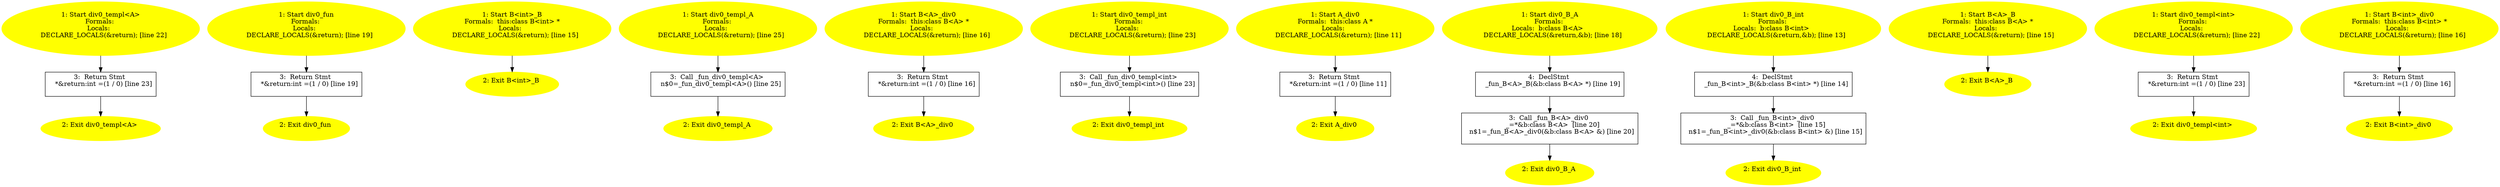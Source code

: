 /* @generated */
digraph iCFG {
"div0_templ<A>{d41d8cd98f00b204e9800998ecf8427e_Z10div0_templI1AEiv}.3baadb3ba3ae535eebf13f0f9b178f91_3" [label="3:  Return Stmt \n   *&return:int =(1 / 0) [line 23]\n " shape="box"]
	

	 "div0_templ<A>{d41d8cd98f00b204e9800998ecf8427e_Z10div0_templI1AEiv}.3baadb3ba3ae535eebf13f0f9b178f91_3" -> "div0_templ<A>{d41d8cd98f00b204e9800998ecf8427e_Z10div0_templI1AEiv}.3baadb3ba3ae535eebf13f0f9b178f91_2" ;
"div0_templ<A>{d41d8cd98f00b204e9800998ecf8427e_Z10div0_templI1AEiv}.3baadb3ba3ae535eebf13f0f9b178f91_2" [label="2: Exit div0_templ<A> \n  " color=yellow style=filled]
	

"div0_templ<A>{d41d8cd98f00b204e9800998ecf8427e_Z10div0_templI1AEiv}.3baadb3ba3ae535eebf13f0f9b178f91_1" [label="1: Start div0_templ<A>\nFormals: \nLocals:  \n   DECLARE_LOCALS(&return); [line 22]\n " color=yellow style=filled]
	

	 "div0_templ<A>{d41d8cd98f00b204e9800998ecf8427e_Z10div0_templI1AEiv}.3baadb3ba3ae535eebf13f0f9b178f91_1" -> "div0_templ<A>{d41d8cd98f00b204e9800998ecf8427e_Z10div0_templI1AEiv}.3baadb3ba3ae535eebf13f0f9b178f91_3" ;
"div0_fun{d41d8cd98f00b204e9800998ecf8427e_Z8div0_funv}.eb3bc7e27d70a5b78c6da6e74dc6539a_3" [label="3:  Return Stmt \n   *&return:int =(1 / 0) [line 19]\n " shape="box"]
	

	 "div0_fun{d41d8cd98f00b204e9800998ecf8427e_Z8div0_funv}.eb3bc7e27d70a5b78c6da6e74dc6539a_3" -> "div0_fun{d41d8cd98f00b204e9800998ecf8427e_Z8div0_funv}.eb3bc7e27d70a5b78c6da6e74dc6539a_2" ;
"div0_fun{d41d8cd98f00b204e9800998ecf8427e_Z8div0_funv}.eb3bc7e27d70a5b78c6da6e74dc6539a_2" [label="2: Exit div0_fun \n  " color=yellow style=filled]
	

"div0_fun{d41d8cd98f00b204e9800998ecf8427e_Z8div0_funv}.eb3bc7e27d70a5b78c6da6e74dc6539a_1" [label="1: Start div0_fun\nFormals: \nLocals:  \n   DECLARE_LOCALS(&return); [line 19]\n " color=yellow style=filled]
	

	 "div0_fun{d41d8cd98f00b204e9800998ecf8427e_Z8div0_funv}.eb3bc7e27d70a5b78c6da6e74dc6539a_1" -> "div0_fun{d41d8cd98f00b204e9800998ecf8427e_Z8div0_funv}.eb3bc7e27d70a5b78c6da6e74dc6539a_3" ;
"B<int>_B{_ZN1BIiEC1Ev}.0ea2ad6596256d0d6b6107dd3d2895ef_2" [label="2: Exit B<int>_B \n  " color=yellow style=filled]
	

"B<int>_B{_ZN1BIiEC1Ev}.0ea2ad6596256d0d6b6107dd3d2895ef_1" [label="1: Start B<int>_B\nFormals:  this:class B<int> *\nLocals:  \n   DECLARE_LOCALS(&return); [line 15]\n " color=yellow style=filled]
	

	 "B<int>_B{_ZN1BIiEC1Ev}.0ea2ad6596256d0d6b6107dd3d2895ef_1" -> "B<int>_B{_ZN1BIiEC1Ev}.0ea2ad6596256d0d6b6107dd3d2895ef_2" ;
"div0_templ_A{d41d8cd98f00b204e9800998ecf8427e_Z12div0_templ_Av}.fbdd336fe5f2a8f600ec90e39155757e_3" [label="3:  Call _fun_div0_templ<A> \n   n$0=_fun_div0_templ<A>() [line 25]\n " shape="box"]
	

	 "div0_templ_A{d41d8cd98f00b204e9800998ecf8427e_Z12div0_templ_Av}.fbdd336fe5f2a8f600ec90e39155757e_3" -> "div0_templ_A{d41d8cd98f00b204e9800998ecf8427e_Z12div0_templ_Av}.fbdd336fe5f2a8f600ec90e39155757e_2" ;
"div0_templ_A{d41d8cd98f00b204e9800998ecf8427e_Z12div0_templ_Av}.fbdd336fe5f2a8f600ec90e39155757e_2" [label="2: Exit div0_templ_A \n  " color=yellow style=filled]
	

"div0_templ_A{d41d8cd98f00b204e9800998ecf8427e_Z12div0_templ_Av}.fbdd336fe5f2a8f600ec90e39155757e_1" [label="1: Start div0_templ_A\nFormals: \nLocals:  \n   DECLARE_LOCALS(&return); [line 25]\n " color=yellow style=filled]
	

	 "div0_templ_A{d41d8cd98f00b204e9800998ecf8427e_Z12div0_templ_Av}.fbdd336fe5f2a8f600ec90e39155757e_1" -> "div0_templ_A{d41d8cd98f00b204e9800998ecf8427e_Z12div0_templ_Av}.fbdd336fe5f2a8f600ec90e39155757e_3" ;
"B<A>_div0(_ZN1BI1AE4div0Ev).f18868f324b2038b2d87c90f3ffeeee3_3" [label="3:  Return Stmt \n   *&return:int =(1 / 0) [line 16]\n " shape="box"]
	

	 "B<A>_div0(_ZN1BI1AE4div0Ev).f18868f324b2038b2d87c90f3ffeeee3_3" -> "B<A>_div0(_ZN1BI1AE4div0Ev).f18868f324b2038b2d87c90f3ffeeee3_2" ;
"B<A>_div0(_ZN1BI1AE4div0Ev).f18868f324b2038b2d87c90f3ffeeee3_2" [label="2: Exit B<A>_div0 \n  " color=yellow style=filled]
	

"B<A>_div0(_ZN1BI1AE4div0Ev).f18868f324b2038b2d87c90f3ffeeee3_1" [label="1: Start B<A>_div0\nFormals:  this:class B<A> *\nLocals:  \n   DECLARE_LOCALS(&return); [line 16]\n " color=yellow style=filled]
	

	 "B<A>_div0(_ZN1BI1AE4div0Ev).f18868f324b2038b2d87c90f3ffeeee3_1" -> "B<A>_div0(_ZN1BI1AE4div0Ev).f18868f324b2038b2d87c90f3ffeeee3_3" ;
"div0_templ_int{d41d8cd98f00b204e9800998ecf8427e_Z14div0_templ_intv}.c681b16aaa03c5a9e60ccab0486399d4_3" [label="3:  Call _fun_div0_templ<int> \n   n$0=_fun_div0_templ<int>() [line 23]\n " shape="box"]
	

	 "div0_templ_int{d41d8cd98f00b204e9800998ecf8427e_Z14div0_templ_intv}.c681b16aaa03c5a9e60ccab0486399d4_3" -> "div0_templ_int{d41d8cd98f00b204e9800998ecf8427e_Z14div0_templ_intv}.c681b16aaa03c5a9e60ccab0486399d4_2" ;
"div0_templ_int{d41d8cd98f00b204e9800998ecf8427e_Z14div0_templ_intv}.c681b16aaa03c5a9e60ccab0486399d4_2" [label="2: Exit div0_templ_int \n  " color=yellow style=filled]
	

"div0_templ_int{d41d8cd98f00b204e9800998ecf8427e_Z14div0_templ_intv}.c681b16aaa03c5a9e60ccab0486399d4_1" [label="1: Start div0_templ_int\nFormals: \nLocals:  \n   DECLARE_LOCALS(&return); [line 23]\n " color=yellow style=filled]
	

	 "div0_templ_int{d41d8cd98f00b204e9800998ecf8427e_Z14div0_templ_intv}.c681b16aaa03c5a9e60ccab0486399d4_1" -> "div0_templ_int{d41d8cd98f00b204e9800998ecf8427e_Z14div0_templ_intv}.c681b16aaa03c5a9e60ccab0486399d4_3" ;
"A_div0(_ZN1A4div0Ev).a57f6f9d35e6a2053e6f8f5e86b8a040_3" [label="3:  Return Stmt \n   *&return:int =(1 / 0) [line 11]\n " shape="box"]
	

	 "A_div0(_ZN1A4div0Ev).a57f6f9d35e6a2053e6f8f5e86b8a040_3" -> "A_div0(_ZN1A4div0Ev).a57f6f9d35e6a2053e6f8f5e86b8a040_2" ;
"A_div0(_ZN1A4div0Ev).a57f6f9d35e6a2053e6f8f5e86b8a040_2" [label="2: Exit A_div0 \n  " color=yellow style=filled]
	

"A_div0(_ZN1A4div0Ev).a57f6f9d35e6a2053e6f8f5e86b8a040_1" [label="1: Start A_div0\nFormals:  this:class A *\nLocals:  \n   DECLARE_LOCALS(&return); [line 11]\n " color=yellow style=filled]
	

	 "A_div0(_ZN1A4div0Ev).a57f6f9d35e6a2053e6f8f5e86b8a040_1" -> "A_div0(_ZN1A4div0Ev).a57f6f9d35e6a2053e6f8f5e86b8a040_3" ;
"div0_B_A{d41d8cd98f00b204e9800998ecf8427e_Z8div0_B_Av}.203256b7a71d4af61f07d6f0936495cb_4" [label="4:  DeclStmt \n   _fun_B<A>_B(&b:class B<A> *) [line 19]\n " shape="box"]
	

	 "div0_B_A{d41d8cd98f00b204e9800998ecf8427e_Z8div0_B_Av}.203256b7a71d4af61f07d6f0936495cb_4" -> "div0_B_A{d41d8cd98f00b204e9800998ecf8427e_Z8div0_B_Av}.203256b7a71d4af61f07d6f0936495cb_3" ;
"div0_B_A{d41d8cd98f00b204e9800998ecf8427e_Z8div0_B_Av}.203256b7a71d4af61f07d6f0936495cb_3" [label="3:  Call _fun_B<A>_div0 \n   _=*&b:class B<A>  [line 20]\n  n$1=_fun_B<A>_div0(&b:class B<A> &) [line 20]\n " shape="box"]
	

	 "div0_B_A{d41d8cd98f00b204e9800998ecf8427e_Z8div0_B_Av}.203256b7a71d4af61f07d6f0936495cb_3" -> "div0_B_A{d41d8cd98f00b204e9800998ecf8427e_Z8div0_B_Av}.203256b7a71d4af61f07d6f0936495cb_2" ;
"div0_B_A{d41d8cd98f00b204e9800998ecf8427e_Z8div0_B_Av}.203256b7a71d4af61f07d6f0936495cb_2" [label="2: Exit div0_B_A \n  " color=yellow style=filled]
	

"div0_B_A{d41d8cd98f00b204e9800998ecf8427e_Z8div0_B_Av}.203256b7a71d4af61f07d6f0936495cb_1" [label="1: Start div0_B_A\nFormals: \nLocals:  b:class B<A>  \n   DECLARE_LOCALS(&return,&b); [line 18]\n " color=yellow style=filled]
	

	 "div0_B_A{d41d8cd98f00b204e9800998ecf8427e_Z8div0_B_Av}.203256b7a71d4af61f07d6f0936495cb_1" -> "div0_B_A{d41d8cd98f00b204e9800998ecf8427e_Z8div0_B_Av}.203256b7a71d4af61f07d6f0936495cb_4" ;
"div0_B_int{d41d8cd98f00b204e9800998ecf8427e_Z10div0_B_intv}.36d5725d032da6cee5255381db04d5e9_4" [label="4:  DeclStmt \n   _fun_B<int>_B(&b:class B<int> *) [line 14]\n " shape="box"]
	

	 "div0_B_int{d41d8cd98f00b204e9800998ecf8427e_Z10div0_B_intv}.36d5725d032da6cee5255381db04d5e9_4" -> "div0_B_int{d41d8cd98f00b204e9800998ecf8427e_Z10div0_B_intv}.36d5725d032da6cee5255381db04d5e9_3" ;
"div0_B_int{d41d8cd98f00b204e9800998ecf8427e_Z10div0_B_intv}.36d5725d032da6cee5255381db04d5e9_3" [label="3:  Call _fun_B<int>_div0 \n   _=*&b:class B<int>  [line 15]\n  n$1=_fun_B<int>_div0(&b:class B<int> &) [line 15]\n " shape="box"]
	

	 "div0_B_int{d41d8cd98f00b204e9800998ecf8427e_Z10div0_B_intv}.36d5725d032da6cee5255381db04d5e9_3" -> "div0_B_int{d41d8cd98f00b204e9800998ecf8427e_Z10div0_B_intv}.36d5725d032da6cee5255381db04d5e9_2" ;
"div0_B_int{d41d8cd98f00b204e9800998ecf8427e_Z10div0_B_intv}.36d5725d032da6cee5255381db04d5e9_2" [label="2: Exit div0_B_int \n  " color=yellow style=filled]
	

"div0_B_int{d41d8cd98f00b204e9800998ecf8427e_Z10div0_B_intv}.36d5725d032da6cee5255381db04d5e9_1" [label="1: Start div0_B_int\nFormals: \nLocals:  b:class B<int>  \n   DECLARE_LOCALS(&return,&b); [line 13]\n " color=yellow style=filled]
	

	 "div0_B_int{d41d8cd98f00b204e9800998ecf8427e_Z10div0_B_intv}.36d5725d032da6cee5255381db04d5e9_1" -> "div0_B_int{d41d8cd98f00b204e9800998ecf8427e_Z10div0_B_intv}.36d5725d032da6cee5255381db04d5e9_4" ;
"B<A>_B{_ZN1BI1AEC1Ev}.8f5152d327f8fb16714da77a1cf709d7_2" [label="2: Exit B<A>_B \n  " color=yellow style=filled]
	

"B<A>_B{_ZN1BI1AEC1Ev}.8f5152d327f8fb16714da77a1cf709d7_1" [label="1: Start B<A>_B\nFormals:  this:class B<A> *\nLocals:  \n   DECLARE_LOCALS(&return); [line 15]\n " color=yellow style=filled]
	

	 "B<A>_B{_ZN1BI1AEC1Ev}.8f5152d327f8fb16714da77a1cf709d7_1" -> "B<A>_B{_ZN1BI1AEC1Ev}.8f5152d327f8fb16714da77a1cf709d7_2" ;
"div0_templ<int>{d41d8cd98f00b204e9800998ecf8427e_Z10div0_templIiEiv}.73e45abf615840e788a88f2dd5b933a1_3" [label="3:  Return Stmt \n   *&return:int =(1 / 0) [line 23]\n " shape="box"]
	

	 "div0_templ<int>{d41d8cd98f00b204e9800998ecf8427e_Z10div0_templIiEiv}.73e45abf615840e788a88f2dd5b933a1_3" -> "div0_templ<int>{d41d8cd98f00b204e9800998ecf8427e_Z10div0_templIiEiv}.73e45abf615840e788a88f2dd5b933a1_2" ;
"div0_templ<int>{d41d8cd98f00b204e9800998ecf8427e_Z10div0_templIiEiv}.73e45abf615840e788a88f2dd5b933a1_2" [label="2: Exit div0_templ<int> \n  " color=yellow style=filled]
	

"div0_templ<int>{d41d8cd98f00b204e9800998ecf8427e_Z10div0_templIiEiv}.73e45abf615840e788a88f2dd5b933a1_1" [label="1: Start div0_templ<int>\nFormals: \nLocals:  \n   DECLARE_LOCALS(&return); [line 22]\n " color=yellow style=filled]
	

	 "div0_templ<int>{d41d8cd98f00b204e9800998ecf8427e_Z10div0_templIiEiv}.73e45abf615840e788a88f2dd5b933a1_1" -> "div0_templ<int>{d41d8cd98f00b204e9800998ecf8427e_Z10div0_templIiEiv}.73e45abf615840e788a88f2dd5b933a1_3" ;
"B<int>_div0(_ZN1BIiE4div0Ev).9551e764ca77ab3d3fd6584814575acf_3" [label="3:  Return Stmt \n   *&return:int =(1 / 0) [line 16]\n " shape="box"]
	

	 "B<int>_div0(_ZN1BIiE4div0Ev).9551e764ca77ab3d3fd6584814575acf_3" -> "B<int>_div0(_ZN1BIiE4div0Ev).9551e764ca77ab3d3fd6584814575acf_2" ;
"B<int>_div0(_ZN1BIiE4div0Ev).9551e764ca77ab3d3fd6584814575acf_2" [label="2: Exit B<int>_div0 \n  " color=yellow style=filled]
	

"B<int>_div0(_ZN1BIiE4div0Ev).9551e764ca77ab3d3fd6584814575acf_1" [label="1: Start B<int>_div0\nFormals:  this:class B<int> *\nLocals:  \n   DECLARE_LOCALS(&return); [line 16]\n " color=yellow style=filled]
	

	 "B<int>_div0(_ZN1BIiE4div0Ev).9551e764ca77ab3d3fd6584814575acf_1" -> "B<int>_div0(_ZN1BIiE4div0Ev).9551e764ca77ab3d3fd6584814575acf_3" ;
}
